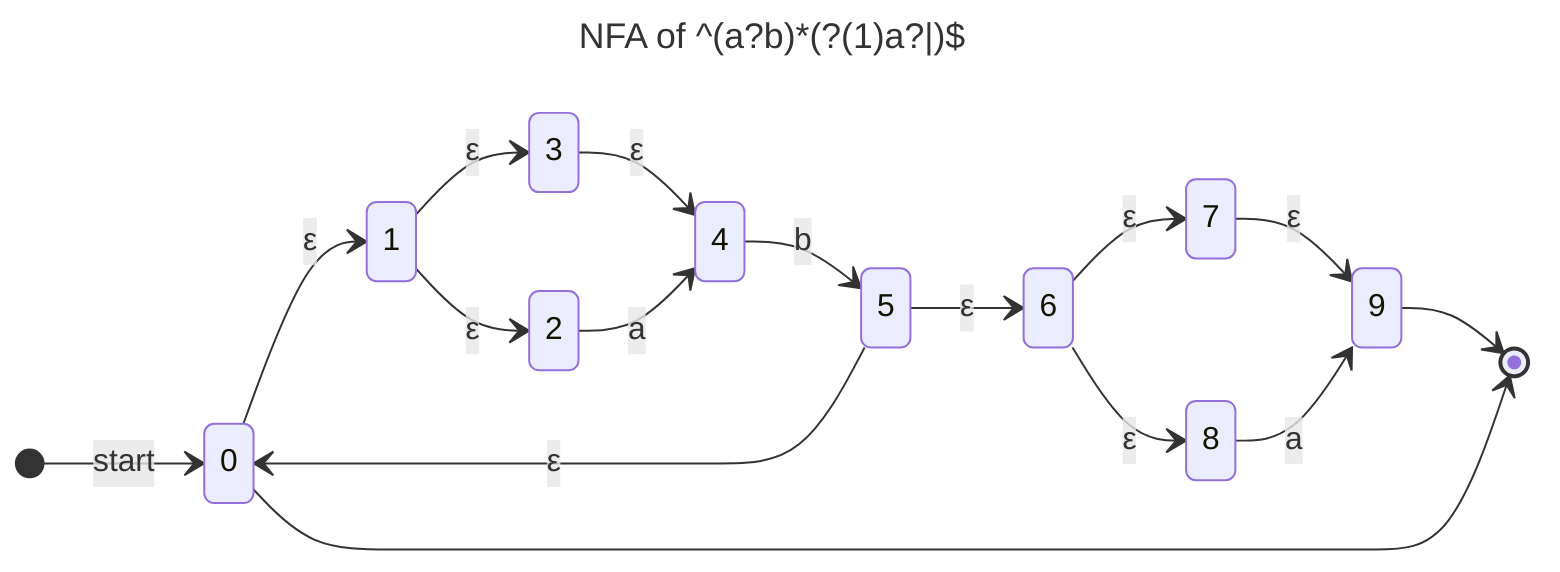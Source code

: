 ---
title: NFA of ^(a?b)*(?(1)a?|)$
---
stateDiagram-v2    
    direction LR
    [*] --> 0 : start

    0 --> 1 : ε
    1 --> 2 : ε
    1 --> 3 : ε
    3 --> 4 : ε
    2 --> 4 : a
    4 --> 5 : b
    5 --> 0 : ε

    5 --> 6 : ε
    6 --> 7 : ε
    6 --> 8 : ε
    7 --> 9 : ε
    8 --> 9 : a

    9 --> [*]
    0 --> [*]